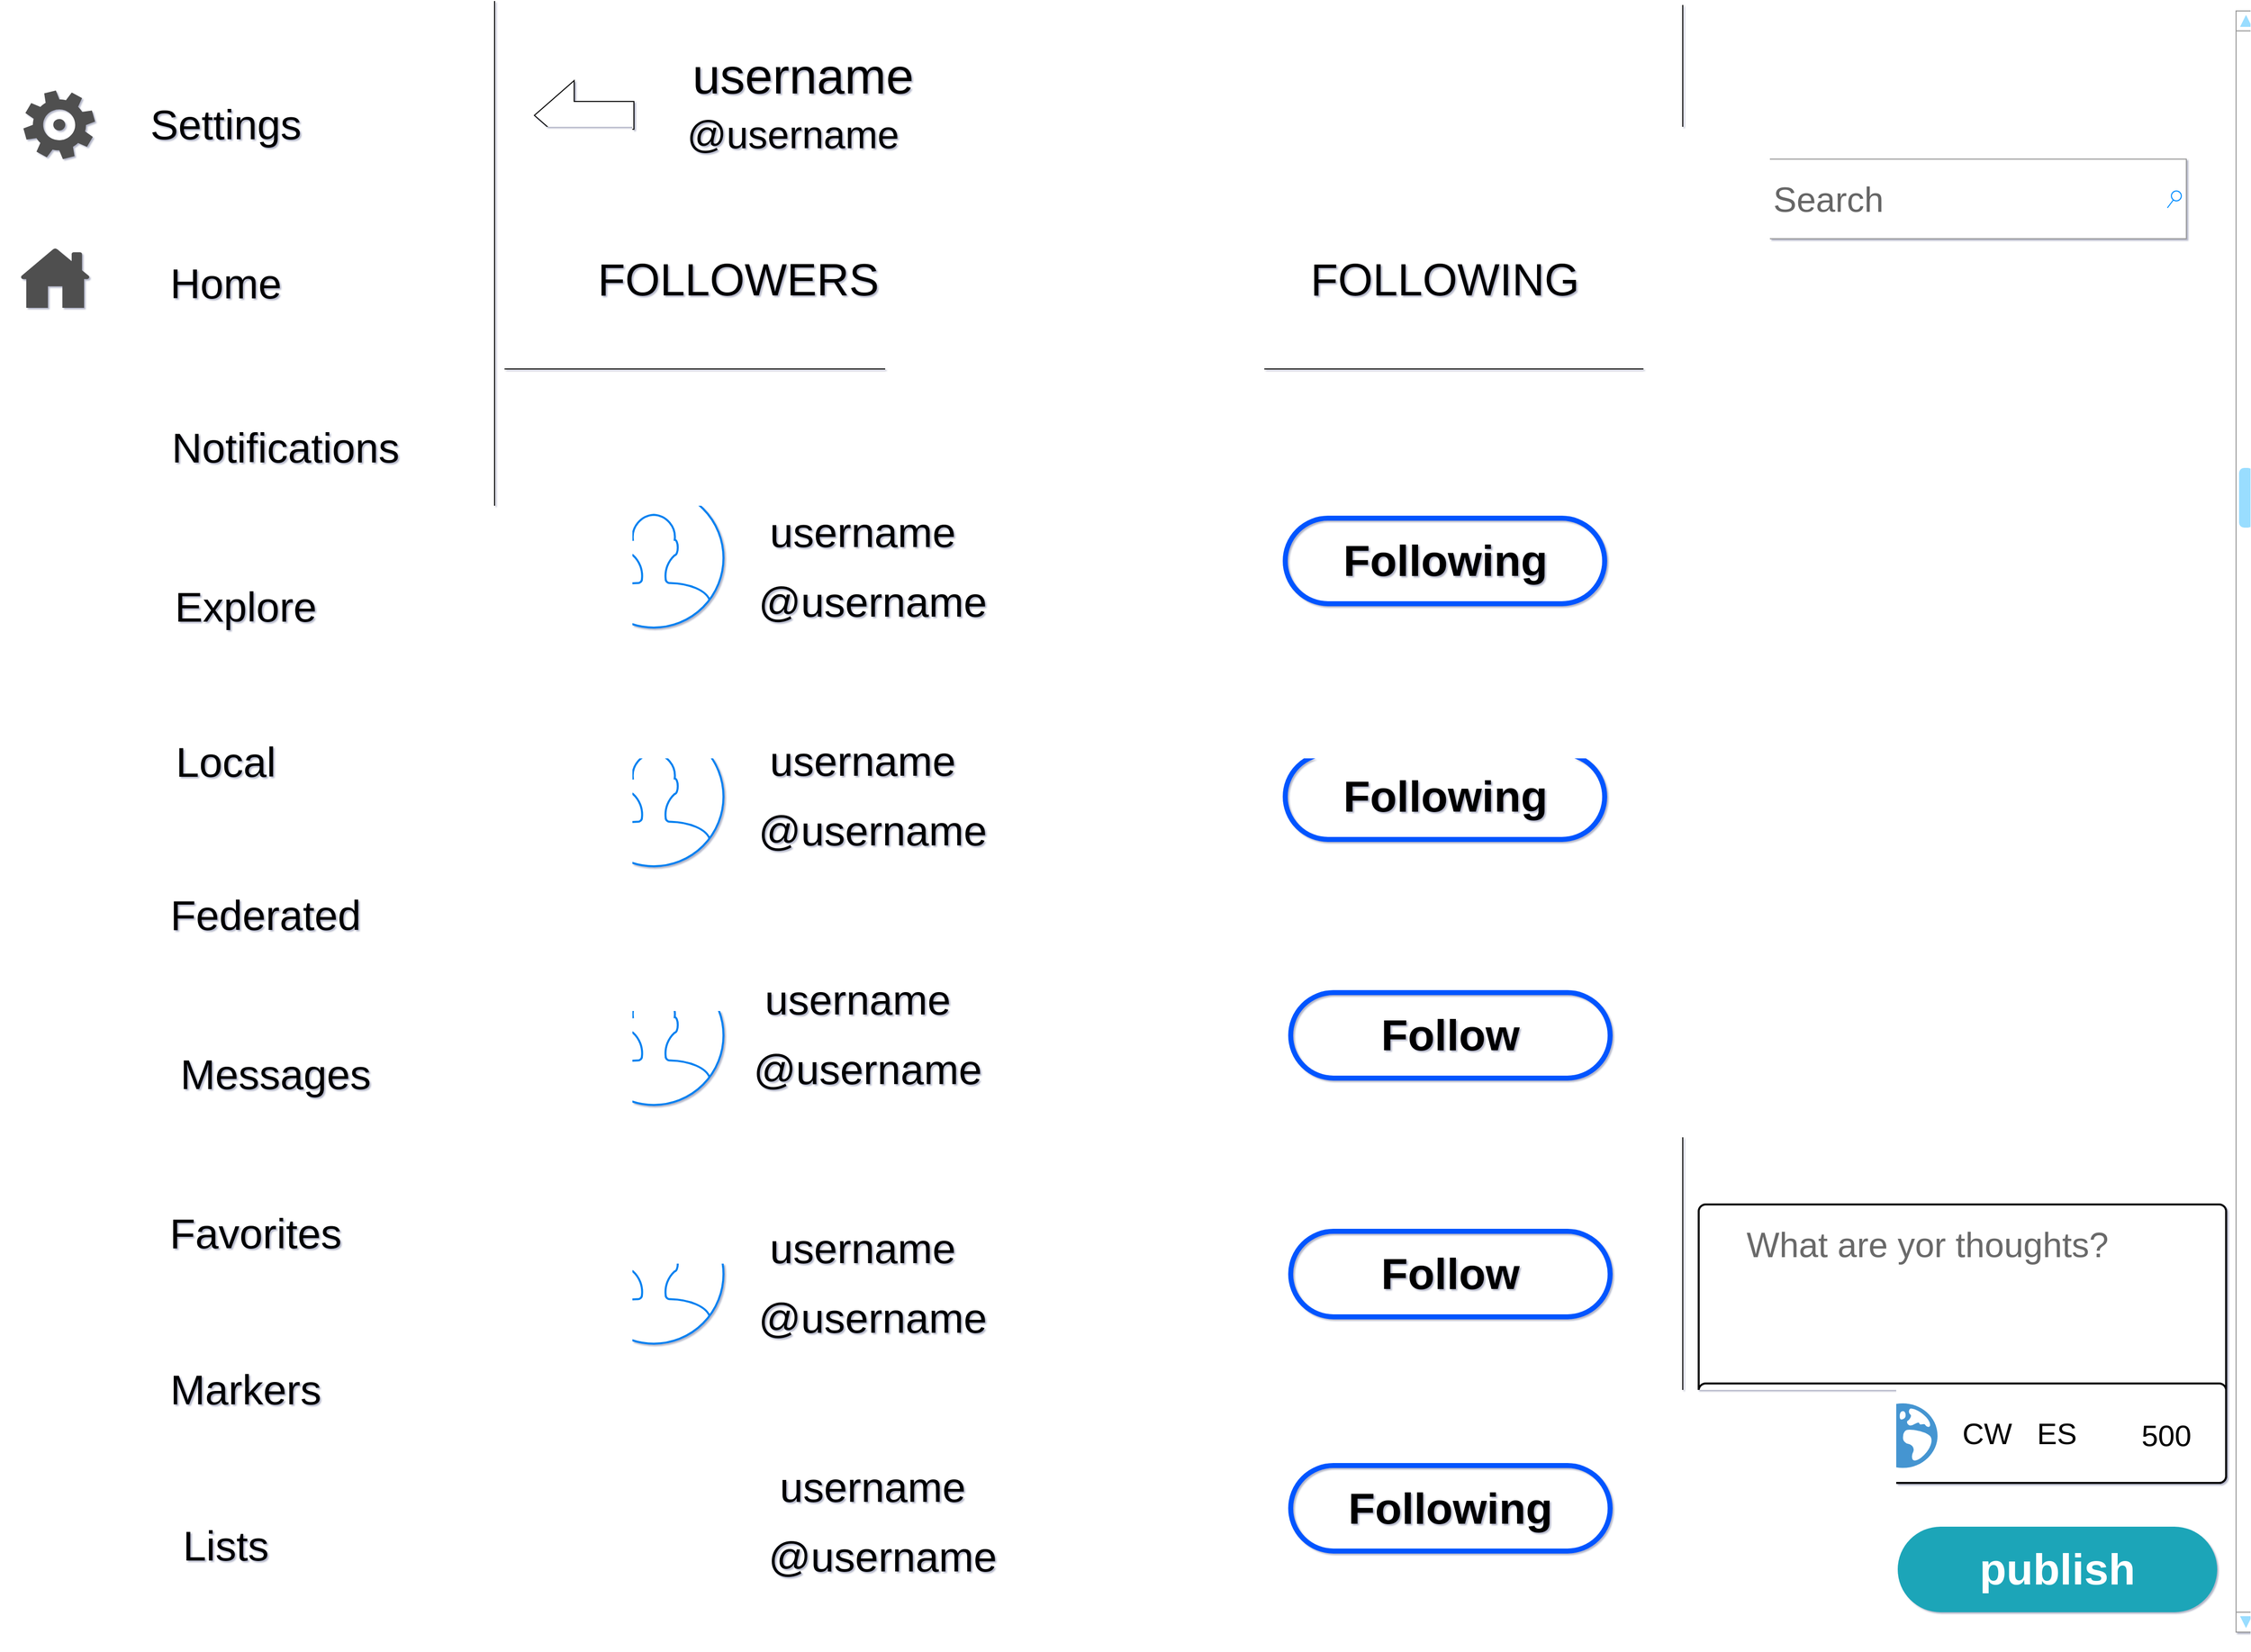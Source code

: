 <mxfile version="21.0.6" type="github">
  <diagram name="Página-1" id="clSKfbIbrm-G46F0gqga">
    <mxGraphModel dx="3000" dy="1774" grid="1" gridSize="10" guides="1" tooltips="1" connect="1" arrows="1" fold="1" page="1" pageScale="1" pageWidth="1169" pageHeight="827" background="none" math="0" shadow="1">
      <root>
        <mxCell id="0" />
        <mxCell id="1" parent="0" />
        <mxCell id="SU3SuYScUBmW4pT_DL9_-8" value="" style="verticalLabelPosition=bottom;shadow=0;dashed=0;align=center;html=1;verticalAlign=top;strokeWidth=1;shape=mxgraph.mockup.navigation.scrollBar;strokeColor=#999999;barPos=71.273;fillColor2=#99ddff;strokeColor2=none;direction=north;rounded=1;" vertex="1" parent="1">
          <mxGeometry x="2310" y="10" width="10" height="1630" as="geometry" />
        </mxCell>
        <mxCell id="SU3SuYScUBmW4pT_DL9_-9" value="&lt;font style=&quot;font-size: 45px;&quot;&gt;FOLLOWING&lt;/font&gt;" style="text;strokeColor=none;align=center;fillColor=none;html=1;verticalAlign=middle;whiteSpace=wrap;rounded=1;fontSize=45;" vertex="1" parent="1">
          <mxGeometry x="1420" y="260" width="190" height="40" as="geometry" />
        </mxCell>
        <mxCell id="SU3SuYScUBmW4pT_DL9_-11" value="&lt;font style=&quot;font-size: 45px;&quot;&gt;FOLLOWERS&lt;/font&gt;" style="text;strokeColor=none;align=center;fillColor=none;html=1;verticalAlign=middle;whiteSpace=wrap;rounded=1;fontSize=45;" vertex="1" parent="1">
          <mxGeometry x="710" y="260" width="190" height="40" as="geometry" />
        </mxCell>
        <mxCell id="SU3SuYScUBmW4pT_DL9_-17" value="" style="endArrow=none;html=1;rounded=0;" edge="1" parent="1">
          <mxGeometry width="50" height="50" relative="1" as="geometry">
            <mxPoint x="560" y="1650" as="sourcePoint" />
            <mxPoint x="560" as="targetPoint" />
          </mxGeometry>
        </mxCell>
        <mxCell id="SU3SuYScUBmW4pT_DL9_-18" value="" style="endArrow=none;html=1;rounded=0;" edge="1" parent="1">
          <mxGeometry width="50" height="50" relative="1" as="geometry">
            <mxPoint x="1754" y="1654" as="sourcePoint" />
            <mxPoint x="1754" y="4" as="targetPoint" />
          </mxGeometry>
        </mxCell>
        <mxCell id="SU3SuYScUBmW4pT_DL9_-19" value="" style="endArrow=none;html=1;rounded=0;" edge="1" parent="1">
          <mxGeometry width="50" height="50" relative="1" as="geometry">
            <mxPoint x="570" y="370" as="sourcePoint" />
            <mxPoint x="1750" y="370" as="targetPoint" />
          </mxGeometry>
        </mxCell>
        <mxCell id="SU3SuYScUBmW4pT_DL9_-20" value="" style="ellipse;whiteSpace=wrap;html=1;aspect=fixed;shape=mxgraph.ios7.icons.user;perimeter=rectanglePerimeter;verticalAlign=top;strokeColor=#0080F0;labelBackgroundColor=#ffffff;strokeWidth=2;shadow=0;dashed=0;" vertex="1" parent="1">
          <mxGeometry x="650" y="490" width="140" height="140" as="geometry" />
        </mxCell>
        <mxCell id="SU3SuYScUBmW4pT_DL9_-21" value="" style="ellipse;whiteSpace=wrap;html=1;aspect=fixed;shape=mxgraph.ios7.icons.user;perimeter=rectanglePerimeter;verticalAlign=top;strokeColor=#0080F0;labelBackgroundColor=#ffffff;strokeWidth=2;shadow=0;dashed=0;" vertex="1" parent="1">
          <mxGeometry x="650" y="730" width="140" height="140" as="geometry" />
        </mxCell>
        <mxCell id="SU3SuYScUBmW4pT_DL9_-22" value="" style="ellipse;whiteSpace=wrap;html=1;aspect=fixed;shape=mxgraph.ios7.icons.user;perimeter=rectanglePerimeter;verticalAlign=top;strokeColor=#0080F0;labelBackgroundColor=#ffffff;strokeWidth=2;shadow=0;dashed=0;" vertex="1" parent="1">
          <mxGeometry x="650" y="970" width="140" height="140" as="geometry" />
        </mxCell>
        <mxCell id="SU3SuYScUBmW4pT_DL9_-23" value="" style="ellipse;whiteSpace=wrap;html=1;aspect=fixed;shape=mxgraph.ios7.icons.user;perimeter=rectanglePerimeter;verticalAlign=top;strokeColor=#0080F0;labelBackgroundColor=#ffffff;strokeWidth=2;shadow=0;dashed=0;" vertex="1" parent="1">
          <mxGeometry x="650" y="1210" width="140" height="140" as="geometry" />
        </mxCell>
        <mxCell id="SU3SuYScUBmW4pT_DL9_-24" value="" style="ellipse;whiteSpace=wrap;html=1;aspect=fixed;shape=mxgraph.ios7.icons.user;perimeter=rectanglePerimeter;verticalAlign=top;strokeColor=#0080F0;labelBackgroundColor=#ffffff;strokeWidth=2;shadow=0;dashed=0;" vertex="1" parent="1">
          <mxGeometry x="650" y="1450" width="140" height="140" as="geometry" />
        </mxCell>
        <mxCell id="SU3SuYScUBmW4pT_DL9_-25" value="@username" style="text;html=1;strokeColor=none;fillColor=none;align=center;verticalAlign=middle;whiteSpace=wrap;rounded=0;fontSize=42;" vertex="1" parent="1">
          <mxGeometry x="830" y="590" width="220" height="30" as="geometry" />
        </mxCell>
        <mxCell id="SU3SuYScUBmW4pT_DL9_-26" value="username" style="text;html=1;strokeColor=none;fillColor=none;align=center;verticalAlign=middle;whiteSpace=wrap;rounded=0;fontSize=42;" vertex="1" parent="1">
          <mxGeometry x="820" y="520" width="220" height="30" as="geometry" />
        </mxCell>
        <mxCell id="SU3SuYScUBmW4pT_DL9_-29" value="@username" style="text;html=1;strokeColor=none;fillColor=none;align=center;verticalAlign=middle;whiteSpace=wrap;rounded=0;fontSize=42;" vertex="1" parent="1">
          <mxGeometry x="830" y="820" width="220" height="30" as="geometry" />
        </mxCell>
        <mxCell id="SU3SuYScUBmW4pT_DL9_-30" value="username" style="text;html=1;strokeColor=none;fillColor=none;align=center;verticalAlign=middle;whiteSpace=wrap;rounded=0;fontSize=42;" vertex="1" parent="1">
          <mxGeometry x="820" y="750" width="220" height="30" as="geometry" />
        </mxCell>
        <mxCell id="SU3SuYScUBmW4pT_DL9_-31" value="@username" style="text;html=1;strokeColor=none;fillColor=none;align=center;verticalAlign=middle;whiteSpace=wrap;rounded=0;fontSize=42;" vertex="1" parent="1">
          <mxGeometry x="825" y="1060" width="220" height="30" as="geometry" />
        </mxCell>
        <mxCell id="SU3SuYScUBmW4pT_DL9_-32" value="username" style="text;html=1;strokeColor=none;fillColor=none;align=center;verticalAlign=middle;whiteSpace=wrap;rounded=0;fontSize=42;" vertex="1" parent="1">
          <mxGeometry x="815" y="990" width="220" height="30" as="geometry" />
        </mxCell>
        <mxCell id="SU3SuYScUBmW4pT_DL9_-33" value="@username" style="text;html=1;strokeColor=none;fillColor=none;align=center;verticalAlign=middle;whiteSpace=wrap;rounded=0;fontSize=42;" vertex="1" parent="1">
          <mxGeometry x="830" y="1310" width="220" height="30" as="geometry" />
        </mxCell>
        <mxCell id="SU3SuYScUBmW4pT_DL9_-34" value="username" style="text;html=1;strokeColor=none;fillColor=none;align=center;verticalAlign=middle;whiteSpace=wrap;rounded=0;fontSize=42;" vertex="1" parent="1">
          <mxGeometry x="820" y="1240" width="220" height="30" as="geometry" />
        </mxCell>
        <mxCell id="SU3SuYScUBmW4pT_DL9_-35" value="@username" style="text;html=1;strokeColor=none;fillColor=none;align=center;verticalAlign=middle;whiteSpace=wrap;rounded=0;fontSize=42;" vertex="1" parent="1">
          <mxGeometry x="840" y="1550" width="220" height="30" as="geometry" />
        </mxCell>
        <mxCell id="SU3SuYScUBmW4pT_DL9_-36" value="username" style="text;html=1;strokeColor=none;fillColor=none;align=center;verticalAlign=middle;whiteSpace=wrap;rounded=0;fontSize=42;" vertex="1" parent="1">
          <mxGeometry x="830" y="1480" width="220" height="30" as="geometry" />
        </mxCell>
        <mxCell id="SU3SuYScUBmW4pT_DL9_-38" value="Search" style="strokeWidth=1;shadow=0;dashed=0;align=center;html=1;shape=mxgraph.mockup.forms.searchBox;strokeColor=#999999;mainText=;strokeColor2=#008cff;fontColor=#666666;fontSize=35;align=left;spacingLeft=3;whiteSpace=wrap;" vertex="1" parent="1">
          <mxGeometry x="1840" y="159" width="420" height="80" as="geometry" />
        </mxCell>
        <mxCell id="SU3SuYScUBmW4pT_DL9_-39" value="" style="rounded=1;whiteSpace=wrap;html=1;absoluteArcSize=1;arcSize=14;strokeWidth=2;" vertex="1" parent="1">
          <mxGeometry x="1770" y="1210" width="530" height="280" as="geometry" />
        </mxCell>
        <mxCell id="SU3SuYScUBmW4pT_DL9_-40" value="" style="rounded=1;whiteSpace=wrap;html=1;absoluteArcSize=1;arcSize=14;strokeWidth=2;" vertex="1" parent="1">
          <mxGeometry x="1770" y="1390" width="530" height="100" as="geometry" />
        </mxCell>
        <mxCell id="SU3SuYScUBmW4pT_DL9_-41" value="" style="shape=image;html=1;verticalAlign=top;verticalLabelPosition=bottom;labelBackgroundColor=#ffffff;imageAspect=0;aspect=fixed;image=https://cdn2.iconfinder.com/data/icons/essential-web-4/50/clip-fasten-file-attach-join-128.png" vertex="1" parent="1">
          <mxGeometry x="1790" y="1407.5" width="65" height="65" as="geometry" />
        </mxCell>
        <mxCell id="SU3SuYScUBmW4pT_DL9_-43" value="" style="shape=image;html=1;verticalAlign=top;verticalLabelPosition=bottom;labelBackgroundColor=#ffffff;imageAspect=0;aspect=fixed;image=https://cdn2.iconfinder.com/data/icons/boxicons-regular-vol-3/24/bx-poll-128.png" vertex="1" parent="1">
          <mxGeometry x="1867.5" y="1403.75" width="72.5" height="72.5" as="geometry" />
        </mxCell>
        <mxCell id="SU3SuYScUBmW4pT_DL9_-44" value="" style="shadow=0;dashed=0;html=1;strokeColor=none;fillColor=#4495D1;labelPosition=center;verticalLabelPosition=bottom;verticalAlign=top;align=center;outlineConnect=0;shape=mxgraph.veeam.globe;" vertex="1" parent="1">
          <mxGeometry x="1940" y="1410" width="70" height="64.9" as="geometry" />
        </mxCell>
        <mxCell id="SU3SuYScUBmW4pT_DL9_-45" value="CW" style="text;strokeColor=none;align=center;fillColor=none;html=1;verticalAlign=middle;whiteSpace=wrap;rounded=0;fontSize=30;" vertex="1" parent="1">
          <mxGeometry x="2030" y="1425" width="60" height="30" as="geometry" />
        </mxCell>
        <mxCell id="SU3SuYScUBmW4pT_DL9_-46" value="ES" style="text;strokeColor=none;align=center;fillColor=none;html=1;verticalAlign=middle;whiteSpace=wrap;rounded=0;fontSize=30;" vertex="1" parent="1">
          <mxGeometry x="2100" y="1425.0" width="60" height="30" as="geometry" />
        </mxCell>
        <mxCell id="SU3SuYScUBmW4pT_DL9_-47" value="500" style="text;strokeColor=none;align=center;fillColor=none;html=1;verticalAlign=middle;whiteSpace=wrap;rounded=0;fontSize=30;" vertex="1" parent="1">
          <mxGeometry x="2210" y="1427.45" width="60" height="30" as="geometry" />
        </mxCell>
        <mxCell id="SU3SuYScUBmW4pT_DL9_-48" value="What are yor thoughts?" style="text;strokeColor=none;align=center;fillColor=none;html=1;verticalAlign=middle;whiteSpace=wrap;rounded=0;fontSize=35;fontColor=#696969;" vertex="1" parent="1">
          <mxGeometry x="1790" y="1230" width="420" height="40" as="geometry" />
        </mxCell>
        <mxCell id="SU3SuYScUBmW4pT_DL9_-49" value="" style="shape=image;html=1;verticalAlign=top;verticalLabelPosition=bottom;labelBackgroundColor=#ffffff;imageAspect=0;aspect=fixed;image=https://cdn2.iconfinder.com/data/icons/emoji-line/32/emoji_14-128.png" vertex="1" parent="1">
          <mxGeometry x="2230" y="1220" width="60" height="60" as="geometry" />
        </mxCell>
        <mxCell id="SU3SuYScUBmW4pT_DL9_-51" value="@username" style="text;html=1;strokeColor=none;fillColor=none;align=center;verticalAlign=middle;whiteSpace=wrap;rounded=0;fontSize=39;" vertex="1" parent="1">
          <mxGeometry x="750" y="120" width="220" height="30" as="geometry" />
        </mxCell>
        <mxCell id="SU3SuYScUBmW4pT_DL9_-52" value="username" style="text;html=1;strokeColor=none;fillColor=none;align=center;verticalAlign=middle;whiteSpace=wrap;rounded=0;fontSize=50;" vertex="1" parent="1">
          <mxGeometry x="760" y="60" width="220" height="30" as="geometry" />
        </mxCell>
        <mxCell id="SU3SuYScUBmW4pT_DL9_-57" value="" style="html=1;shadow=0;dashed=0;align=center;verticalAlign=middle;shape=mxgraph.arrows2.arrow;dy=0.6;dx=40;flipH=1;notch=0;" vertex="1" parent="1">
          <mxGeometry x="600" y="80" width="100" height="70" as="geometry" />
        </mxCell>
        <mxCell id="SU3SuYScUBmW4pT_DL9_-58" value="" style="sketch=0;pointerEvents=1;shadow=0;dashed=0;html=1;strokeColor=none;fillColor=#505050;labelPosition=center;verticalLabelPosition=bottom;verticalAlign=top;outlineConnect=0;align=center;shape=mxgraph.office.concepts.home;" vertex="1" parent="1">
          <mxGeometry x="83.5" y="248.5" width="70" height="60" as="geometry" />
        </mxCell>
        <mxCell id="SU3SuYScUBmW4pT_DL9_-59" value="" style="shape=image;html=1;verticalAlign=top;verticalLabelPosition=bottom;labelBackgroundColor=#ffffff;imageAspect=0;aspect=fixed;image=https://cdn4.iconfinder.com/data/icons/essential-app-2/16/notification-bell-ring-alarm-128.png;fontColor=#454545;" vertex="1" parent="1">
          <mxGeometry x="80" y="405" width="70" height="70" as="geometry" />
        </mxCell>
        <mxCell id="SU3SuYScUBmW4pT_DL9_-60" value="" style="shape=image;html=1;verticalAlign=top;verticalLabelPosition=bottom;labelBackgroundColor=#ffffff;imageAspect=0;aspect=fixed;image=https://cdn4.iconfinder.com/data/icons/web-and-mobile-in-square/100/WebInSquare_for_publish-08-128.png" vertex="1" parent="1">
          <mxGeometry x="87" y="565" width="70" height="70" as="geometry" />
        </mxCell>
        <mxCell id="SU3SuYScUBmW4pT_DL9_-61" value="" style="sketch=0;outlineConnect=0;fontColor=#232F3E;gradientColor=none;fillColor=#232F3D;strokeColor=none;dashed=0;verticalLabelPosition=bottom;verticalAlign=top;align=center;html=1;fontSize=12;fontStyle=0;aspect=fixed;pointerEvents=1;shape=mxgraph.aws4.users;" vertex="1" parent="1">
          <mxGeometry x="83.5" y="727" width="78" height="78" as="geometry" />
        </mxCell>
        <mxCell id="SU3SuYScUBmW4pT_DL9_-62" value="" style="shadow=0;dashed=0;html=1;strokeColor=none;fillColor=#4495D1;labelPosition=center;verticalLabelPosition=bottom;verticalAlign=top;align=center;outlineConnect=0;shape=mxgraph.veeam.globe;" vertex="1" parent="1">
          <mxGeometry x="91" y="880" width="63" height="60" as="geometry" />
        </mxCell>
        <mxCell id="SU3SuYScUBmW4pT_DL9_-63" value="" style="shape=image;html=1;verticalAlign=top;verticalLabelPosition=bottom;labelBackgroundColor=#ffffff;imageAspect=0;aspect=fixed;image=https://cdn4.iconfinder.com/data/icons/ionicons/512/icon-at-128.png" vertex="1" parent="1">
          <mxGeometry x="78" y="1045" width="79" height="79" as="geometry" />
        </mxCell>
        <mxCell id="SU3SuYScUBmW4pT_DL9_-64" value="" style="html=1;dashed=0;aspect=fixed;verticalLabelPosition=bottom;verticalAlign=top;align=center;shape=mxgraph.gmdl.star;strokeColor=none;fillColor=#737373;shadow=0;sketch=0;" vertex="1" parent="1">
          <mxGeometry x="83.5" y="1195" width="70" height="70" as="geometry" />
        </mxCell>
        <mxCell id="SU3SuYScUBmW4pT_DL9_-65" value="" style="html=1;shadow=0;dashed=0;align=center;verticalAlign=middle;shape=mxgraph.arrows2.arrow;dy=0;dx=0;notch=28;rotation=-90;" vertex="1" parent="1">
          <mxGeometry x="81.81" y="1369.41" width="75.19" height="55.59" as="geometry" />
        </mxCell>
        <mxCell id="SU3SuYScUBmW4pT_DL9_-66" value="publish" style="rounded=1;whiteSpace=wrap;html=1;arcSize=50;strokeColor=none;strokeWidth=1;fillColor=#1CA5B8;fontColor=#ffffff;whiteSpace=wrap;align=center;verticalAlign=middle;spacingLeft=0;fontStyle=1;fontSize=44;spacing=10;" vertex="1" parent="1">
          <mxGeometry x="1970" y="1534" width="321" height="86" as="geometry" />
        </mxCell>
        <mxCell id="SU3SuYScUBmW4pT_DL9_-68" value="Home" style="text;html=1;strokeColor=none;fillColor=none;align=center;verticalAlign=middle;whiteSpace=wrap;rounded=0;fontSize=42;" vertex="1" parent="1">
          <mxGeometry x="180" y="270" width="220" height="30" as="geometry" />
        </mxCell>
        <mxCell id="SU3SuYScUBmW4pT_DL9_-69" value="Notifications" style="text;html=1;strokeColor=none;fillColor=none;align=center;verticalAlign=middle;whiteSpace=wrap;rounded=0;fontSize=42;" vertex="1" parent="1">
          <mxGeometry x="240" y="435" width="220" height="30" as="geometry" />
        </mxCell>
        <mxCell id="SU3SuYScUBmW4pT_DL9_-70" value="Explore" style="text;html=1;strokeColor=none;fillColor=none;align=center;verticalAlign=middle;whiteSpace=wrap;rounded=0;fontSize=42;" vertex="1" parent="1">
          <mxGeometry x="200" y="595" width="220" height="30" as="geometry" />
        </mxCell>
        <mxCell id="SU3SuYScUBmW4pT_DL9_-71" value="Local" style="text;html=1;strokeColor=none;fillColor=none;align=center;verticalAlign=middle;whiteSpace=wrap;rounded=0;fontSize=42;" vertex="1" parent="1">
          <mxGeometry x="180" y="751" width="220" height="30" as="geometry" />
        </mxCell>
        <mxCell id="SU3SuYScUBmW4pT_DL9_-72" value="Federated&lt;br&gt;" style="text;html=1;strokeColor=none;fillColor=none;align=center;verticalAlign=middle;whiteSpace=wrap;rounded=0;fontSize=42;" vertex="1" parent="1">
          <mxGeometry x="220" y="905" width="220" height="30" as="geometry" />
        </mxCell>
        <mxCell id="SU3SuYScUBmW4pT_DL9_-73" value="Messages" style="text;html=1;strokeColor=none;fillColor=none;align=center;verticalAlign=middle;whiteSpace=wrap;rounded=0;fontSize=42;" vertex="1" parent="1">
          <mxGeometry x="170" y="1065" width="340" height="30" as="geometry" />
        </mxCell>
        <mxCell id="SU3SuYScUBmW4pT_DL9_-75" value="Favorites" style="text;html=1;strokeColor=none;fillColor=none;align=center;verticalAlign=middle;whiteSpace=wrap;rounded=0;fontSize=42;" vertex="1" parent="1">
          <mxGeometry x="210" y="1225" width="220" height="30" as="geometry" />
        </mxCell>
        <mxCell id="SU3SuYScUBmW4pT_DL9_-76" value="Markers" style="text;html=1;strokeColor=none;fillColor=none;align=center;verticalAlign=middle;whiteSpace=wrap;rounded=0;fontSize=42;" vertex="1" parent="1">
          <mxGeometry x="200" y="1382.2" width="220" height="30" as="geometry" />
        </mxCell>
        <mxCell id="SU3SuYScUBmW4pT_DL9_-77" value="" style="shape=image;html=1;verticalAlign=top;verticalLabelPosition=bottom;labelBackgroundColor=#ffffff;imageAspect=0;aspect=fixed;image=https://cdn2.iconfinder.com/data/icons/shopping-elements-6/64/28-Orders_and_Check_Lists-128.png" vertex="1" parent="1">
          <mxGeometry x="63.5" y="1500" width="108" height="108" as="geometry" />
        </mxCell>
        <mxCell id="SU3SuYScUBmW4pT_DL9_-78" value="Lists" style="text;html=1;strokeColor=none;fillColor=none;align=center;verticalAlign=middle;whiteSpace=wrap;rounded=0;fontSize=42;" vertex="1" parent="1">
          <mxGeometry x="180" y="1539" width="220" height="30" as="geometry" />
        </mxCell>
        <mxCell id="SU3SuYScUBmW4pT_DL9_-79" value="" style="sketch=0;pointerEvents=1;shadow=0;dashed=0;html=1;strokeColor=none;fillColor=#505050;labelPosition=center;verticalLabelPosition=bottom;verticalAlign=top;outlineConnect=0;align=center;shape=mxgraph.office.concepts.settings_office_365;" vertex="1" parent="1">
          <mxGeometry x="86.5" y="90" width="72" height="69" as="geometry" />
        </mxCell>
        <mxCell id="SU3SuYScUBmW4pT_DL9_-80" value="Settings" style="text;html=1;strokeColor=none;fillColor=none;align=center;verticalAlign=middle;whiteSpace=wrap;rounded=0;fontSize=42;" vertex="1" parent="1">
          <mxGeometry x="180" y="109.5" width="220" height="30" as="geometry" />
        </mxCell>
        <mxCell id="SU3SuYScUBmW4pT_DL9_-82" value="Following" style="rounded=1;whiteSpace=wrap;html=1;arcSize=50;strokeColor=#0055ff;strokeWidth=5;fillColor=none;fontColor=#000000;whiteSpace=wrap;align=center;verticalAlign=middle;spacingLeft=0;fontStyle=1;fontSize=44;spacing=10;" vertex="1" parent="1">
          <mxGeometry x="1354.5" y="520" width="321" height="86" as="geometry" />
        </mxCell>
        <mxCell id="SU3SuYScUBmW4pT_DL9_-83" value="Following" style="rounded=1;whiteSpace=wrap;html=1;arcSize=50;strokeColor=#0055ff;strokeWidth=5;fillColor=none;fontColor=#000000;whiteSpace=wrap;align=center;verticalAlign=middle;spacingLeft=0;fontStyle=1;fontSize=44;spacing=10;" vertex="1" parent="1">
          <mxGeometry x="1354.5" y="757" width="321" height="86" as="geometry" />
        </mxCell>
        <mxCell id="SU3SuYScUBmW4pT_DL9_-84" value="Follow" style="rounded=1;whiteSpace=wrap;html=1;arcSize=50;strokeColor=#0055ff;strokeWidth=5;fillColor=none;fontColor=#000000;whiteSpace=wrap;align=center;verticalAlign=middle;spacingLeft=0;fontStyle=1;fontSize=44;spacing=10;" vertex="1" parent="1">
          <mxGeometry x="1360" y="997" width="321" height="86" as="geometry" />
        </mxCell>
        <mxCell id="SU3SuYScUBmW4pT_DL9_-85" value="Follow" style="rounded=1;whiteSpace=wrap;html=1;arcSize=50;strokeColor=#0055ff;strokeWidth=5;fillColor=none;fontColor=#000000;whiteSpace=wrap;align=center;verticalAlign=middle;spacingLeft=0;fontStyle=1;fontSize=44;spacing=10;" vertex="1" parent="1">
          <mxGeometry x="1360" y="1237" width="321" height="86" as="geometry" />
        </mxCell>
        <mxCell id="SU3SuYScUBmW4pT_DL9_-86" value="Following" style="rounded=1;whiteSpace=wrap;html=1;arcSize=50;strokeColor=#0055ff;strokeWidth=5;fillColor=none;fontColor=#000000;whiteSpace=wrap;align=center;verticalAlign=middle;spacingLeft=0;fontStyle=1;fontSize=44;spacing=10;" vertex="1" parent="1">
          <mxGeometry x="1360" y="1472.5" width="321" height="86" as="geometry" />
        </mxCell>
      </root>
    </mxGraphModel>
  </diagram>
</mxfile>
